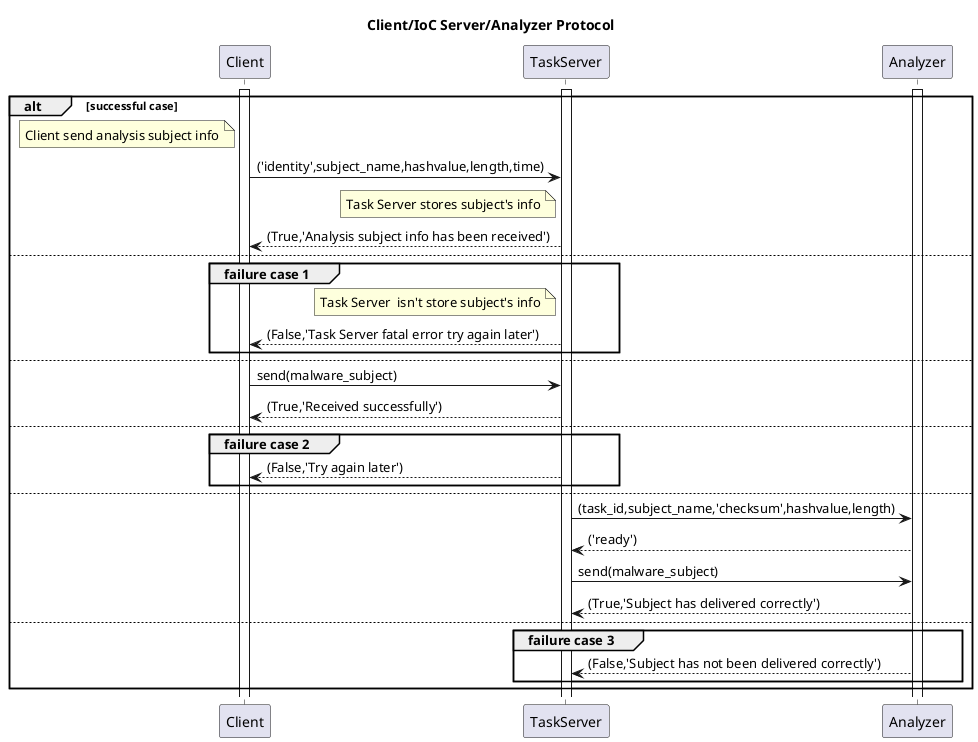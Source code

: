 @startuml
title Client/IoC Server/Analyzer Protocol
activate Client
activate TaskServer
activate Analyzer
alt successful case
    note left of Client:Client send analysis subject info
    Client->TaskServer:('identity',subject_name,hashvalue,length,time)
    note left of TaskServer: Task Server stores subject's info
    TaskServer-->Client:(True,'Analysis subject info has been received')
else
    group failure case 1
    note left of TaskServer: Task Server  isn't store subject's info
    TaskServer-->Client:(False,'Task Server fatal error try again later')
    end
else
    Client->TaskServer:send(malware_subject)
    TaskServer-->Client:(True,'Received successfully')
else
    group failure case 2
    TaskServer-->Client:(False,'Try again later')
    end
else
    TaskServer->Analyzer:(task_id,subject_name,'checksum',hashvalue,length)
    Analyzer-->TaskServer:('ready')
    TaskServer->Analyzer:send(malware_subject)
    Analyzer-->TaskServer:(True,'Subject has delivered correctly')
else
    group failure case 3
    Analyzer-->TaskServer:(False,'Subject has not been delivered correctly')
    end
end
@enduml